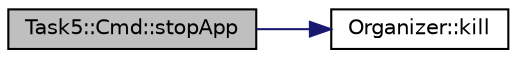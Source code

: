 digraph G
{
  bgcolor="transparent";
  edge [fontname="Helvetica",fontsize="10",labelfontname="Helvetica",labelfontsize="10"];
  node [fontname="Helvetica",fontsize="10",shape=record];
  rankdir="LR";
  Node1 [label="Task5::Cmd::stopApp",height=0.2,width=0.4,color="black", fillcolor="grey75", style="filled" fontcolor="black"];
  Node1 -> Node2 [color="midnightblue",fontsize="10",style="solid",fontname="Helvetica"];
  Node2 [label="Organizer::kill",height=0.2,width=0.4,color="black",URL="$classOrganizer.html#a9b29dd26ff234757d767dd35497007f3",tooltip="Kill a customer either waiting, running or ready."];
}
